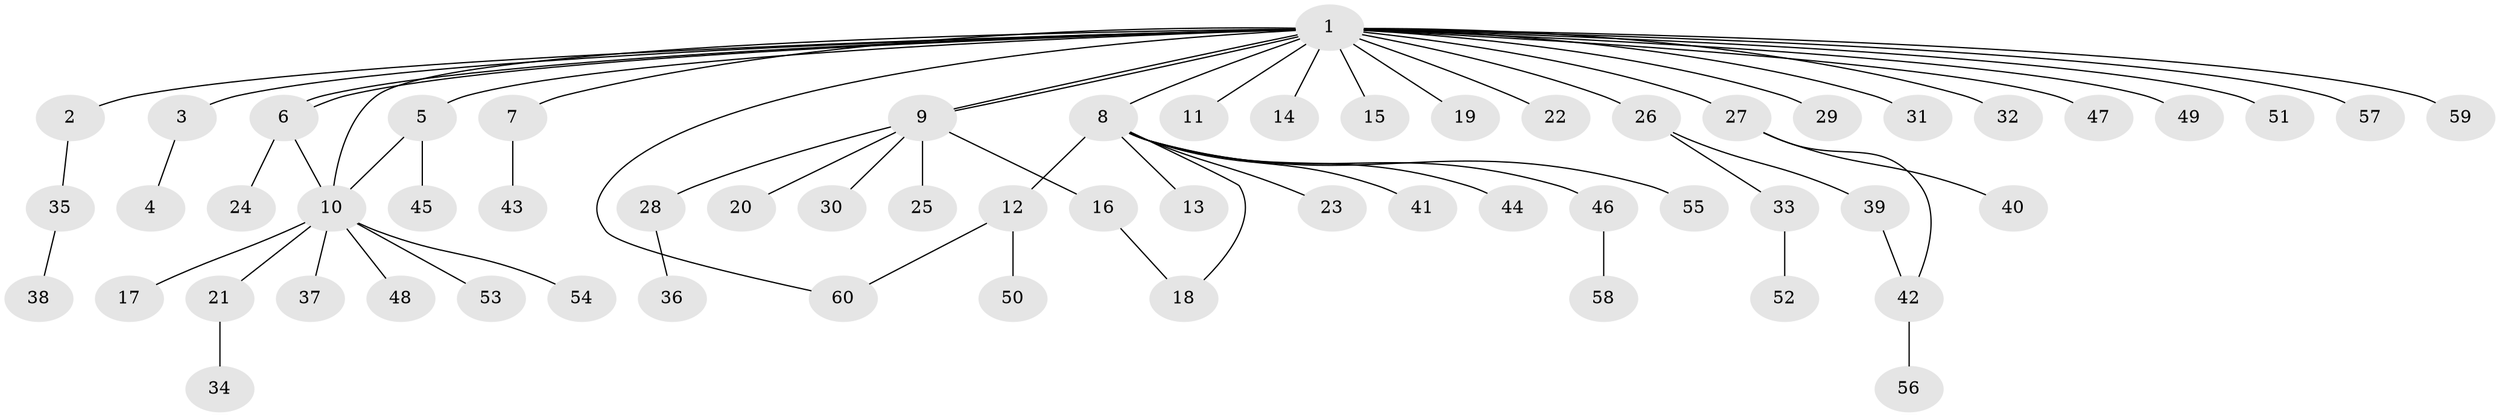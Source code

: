 // Generated by graph-tools (version 1.1) at 2025/14/03/09/25 04:14:24]
// undirected, 60 vertices, 66 edges
graph export_dot {
graph [start="1"]
  node [color=gray90,style=filled];
  1;
  2;
  3;
  4;
  5;
  6;
  7;
  8;
  9;
  10;
  11;
  12;
  13;
  14;
  15;
  16;
  17;
  18;
  19;
  20;
  21;
  22;
  23;
  24;
  25;
  26;
  27;
  28;
  29;
  30;
  31;
  32;
  33;
  34;
  35;
  36;
  37;
  38;
  39;
  40;
  41;
  42;
  43;
  44;
  45;
  46;
  47;
  48;
  49;
  50;
  51;
  52;
  53;
  54;
  55;
  56;
  57;
  58;
  59;
  60;
  1 -- 2;
  1 -- 3;
  1 -- 5;
  1 -- 6;
  1 -- 6;
  1 -- 7;
  1 -- 8;
  1 -- 9;
  1 -- 9;
  1 -- 10;
  1 -- 11;
  1 -- 14;
  1 -- 15;
  1 -- 19;
  1 -- 22;
  1 -- 26;
  1 -- 27;
  1 -- 29;
  1 -- 31;
  1 -- 32;
  1 -- 47;
  1 -- 49;
  1 -- 51;
  1 -- 57;
  1 -- 59;
  1 -- 60;
  2 -- 35;
  3 -- 4;
  5 -- 10;
  5 -- 45;
  6 -- 10;
  6 -- 24;
  7 -- 43;
  8 -- 12;
  8 -- 13;
  8 -- 18;
  8 -- 23;
  8 -- 41;
  8 -- 44;
  8 -- 46;
  8 -- 55;
  9 -- 16;
  9 -- 20;
  9 -- 25;
  9 -- 28;
  9 -- 30;
  10 -- 17;
  10 -- 21;
  10 -- 37;
  10 -- 48;
  10 -- 53;
  10 -- 54;
  12 -- 50;
  12 -- 60;
  16 -- 18;
  21 -- 34;
  26 -- 33;
  26 -- 39;
  27 -- 40;
  27 -- 42;
  28 -- 36;
  33 -- 52;
  35 -- 38;
  39 -- 42;
  42 -- 56;
  46 -- 58;
}

